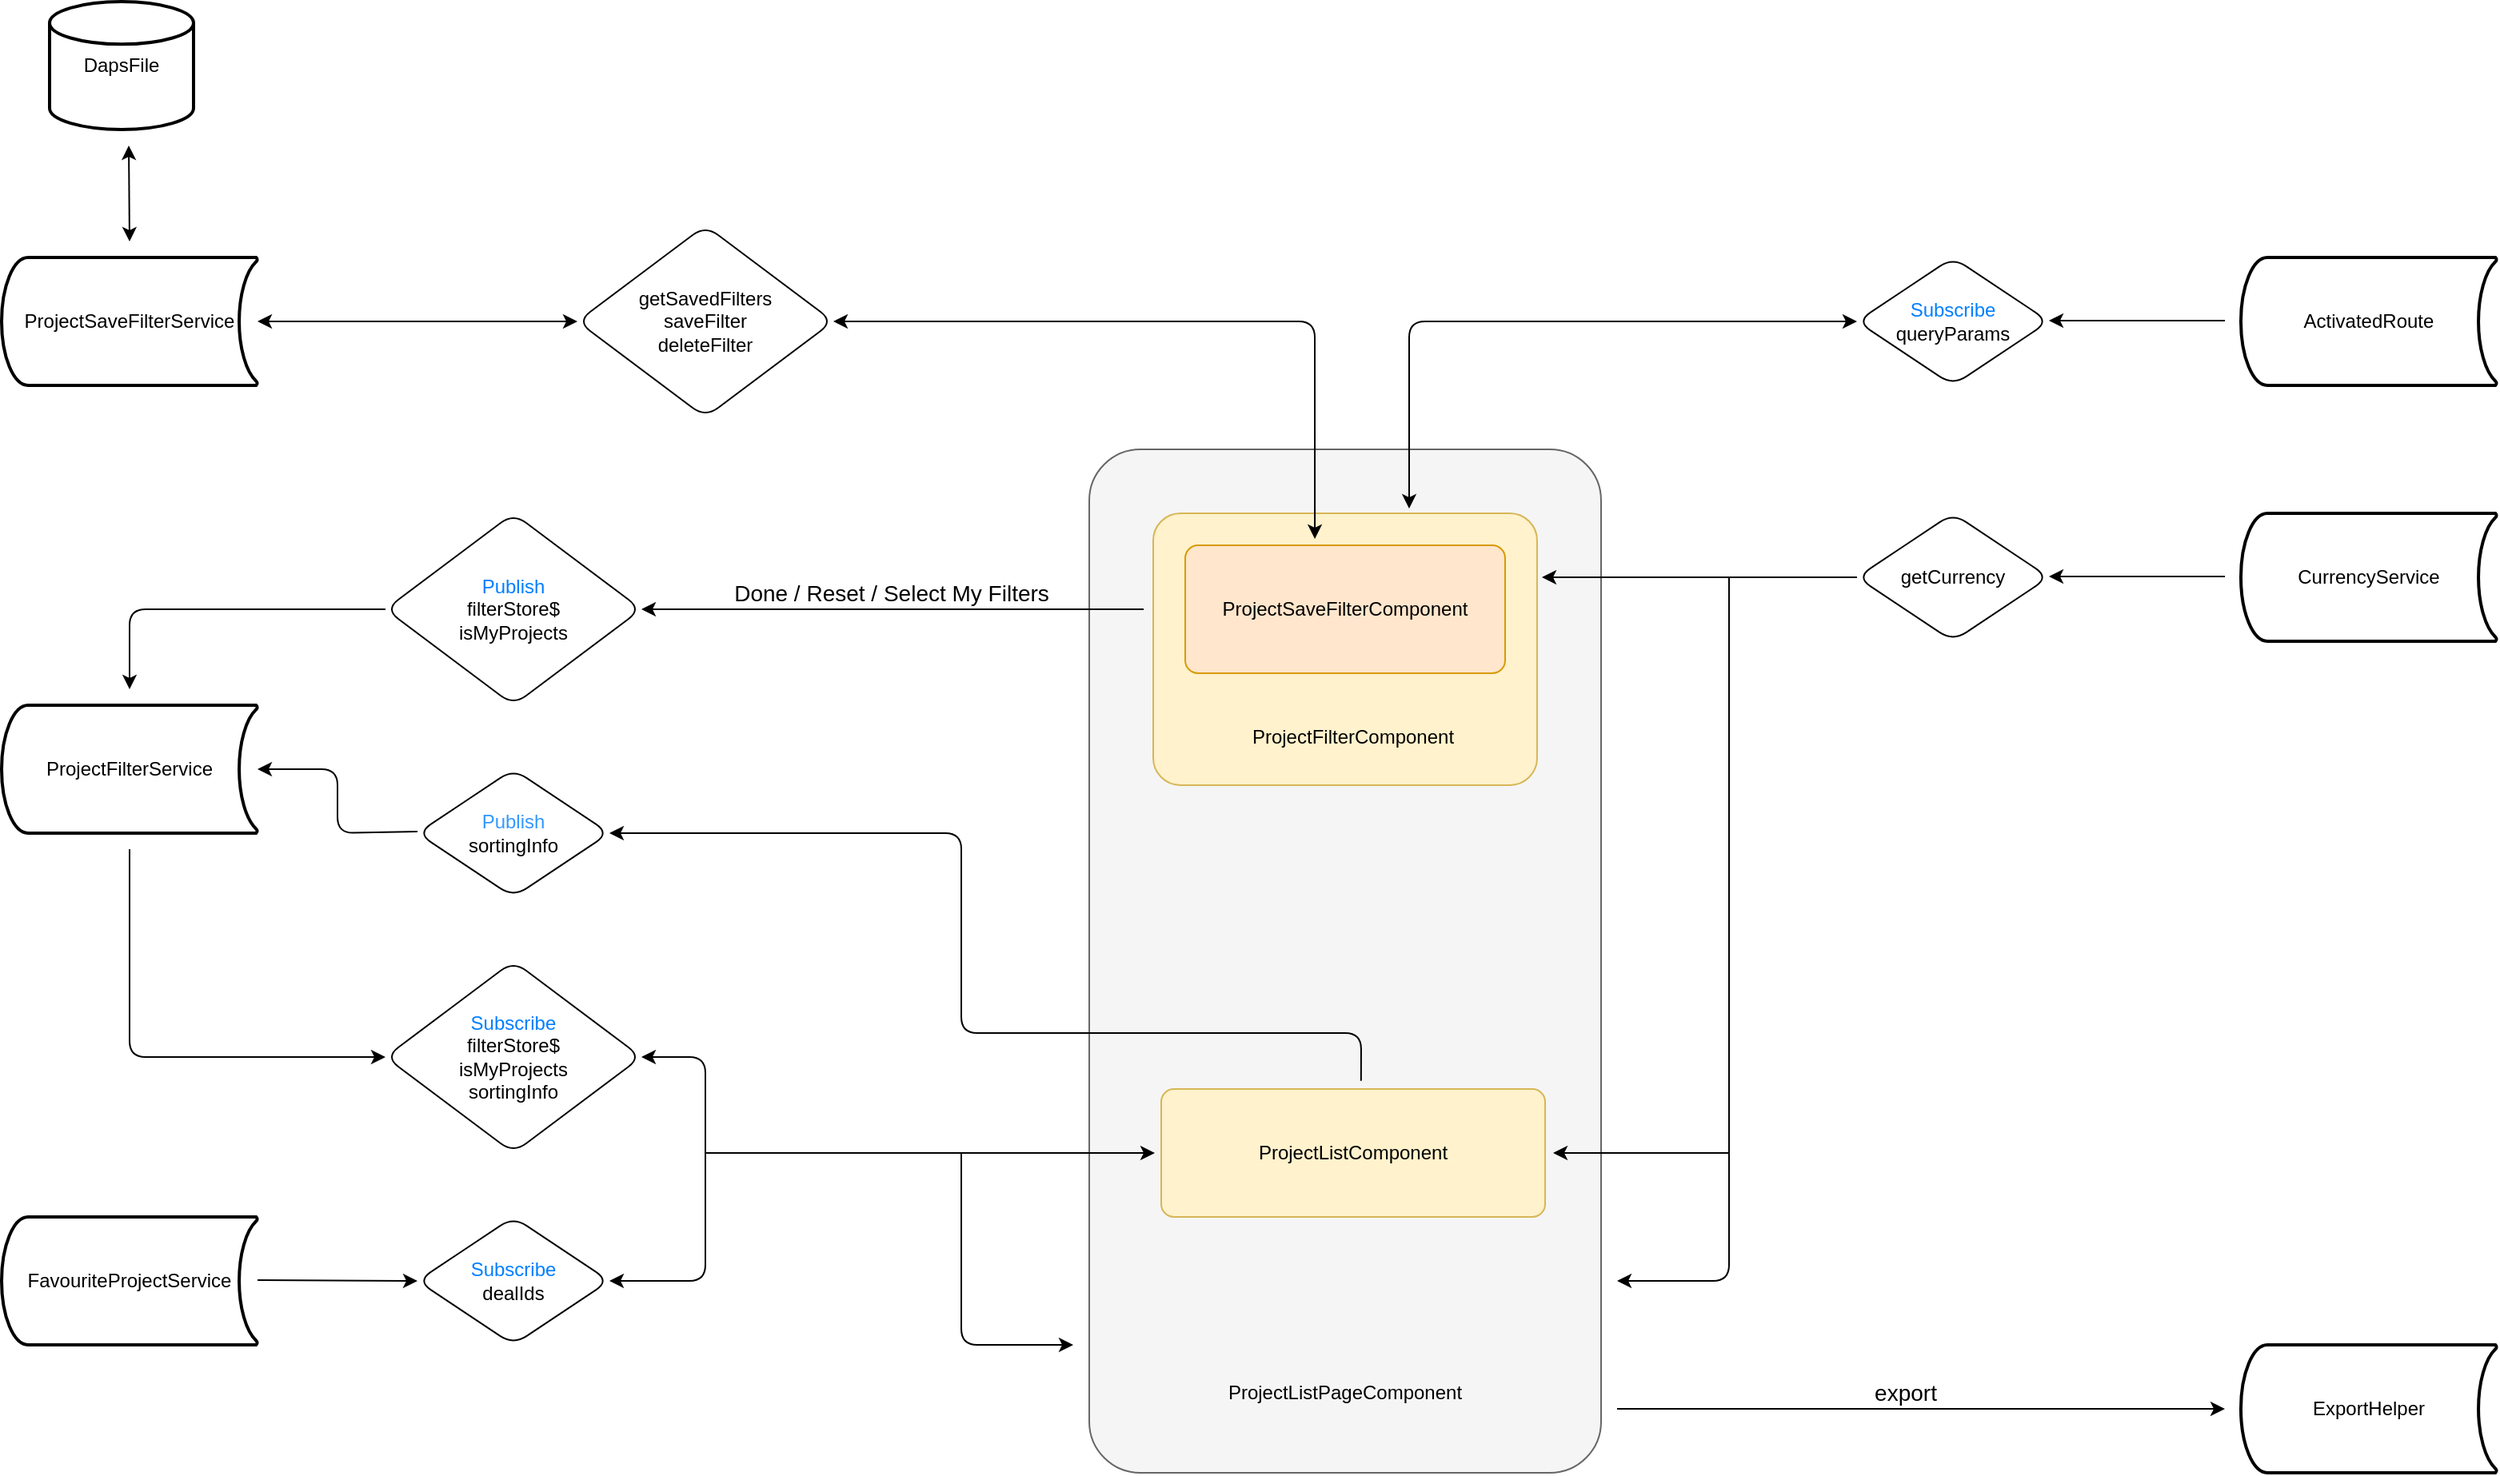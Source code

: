 <mxfile version="20.3.2" type="github">
  <diagram id="SKNd3EIdWUoYjQNpWwd_" name="Page-1">
    <mxGraphModel dx="1422" dy="737" grid="1" gridSize="10" guides="1" tooltips="1" connect="1" arrows="1" fold="1" page="1" pageScale="1" pageWidth="2339" pageHeight="3300" background="none" math="0" shadow="0">
      <root>
        <mxCell id="0" />
        <mxCell id="1" parent="0" />
        <mxCell id="kuPXHheHs1qFwVD4z0sM-7" value="&lt;p style=&quot;line-height: 1;&quot;&gt;&lt;br&gt;&lt;/p&gt;" style="rounded=1;arcSize=10;html=1;align=center;whiteSpace=wrap;fillStyle=auto;glass=0;fillColor=#f5f5f5;strokeColor=#666666;fontColor=#333333;" parent="1" vertex="1">
          <mxGeometry x="800" y="320" width="320" height="640" as="geometry" />
        </mxCell>
        <mxCell id="kuPXHheHs1qFwVD4z0sM-14" value="&lt;font color=&quot;#007fff&quot;&gt;Subscribe&lt;/font&gt;&lt;br&gt;filterStore$&lt;br&gt;isMyProjects&lt;br&gt;sortingInfo" style="shape=rhombus;perimeter=rhombusPerimeter;whiteSpace=wrap;html=1;align=center;rounded=1;" parent="1" vertex="1">
          <mxGeometry x="360" y="640" width="160" height="120" as="geometry" />
        </mxCell>
        <mxCell id="kuPXHheHs1qFwVD4z0sM-16" value="&lt;font color=&quot;#007fff&quot;&gt;Subscribe&lt;/font&gt;&lt;br&gt;queryParams" style="shape=rhombus;perimeter=rhombusPerimeter;whiteSpace=wrap;html=1;align=center;rounded=1;" parent="1" vertex="1">
          <mxGeometry x="1280" y="200" width="120" height="80" as="geometry" />
        </mxCell>
        <mxCell id="88GkFY1QWdadN0h81eSF-1" value="ProjectListPageComponent" style="text;html=1;strokeColor=none;fillColor=none;align=center;verticalAlign=middle;whiteSpace=wrap;rounded=1;glass=0;fillStyle=auto;" vertex="1" parent="1">
          <mxGeometry x="880" y="890" width="160" height="40" as="geometry" />
        </mxCell>
        <mxCell id="kuPXHheHs1qFwVD4z0sM-4" value="" style="rounded=1;arcSize=10;whiteSpace=wrap;html=1;align=center;fillColor=#fff2cc;strokeColor=#d6b656;" parent="1" vertex="1">
          <mxGeometry x="840" y="360" width="240" height="170" as="geometry" />
        </mxCell>
        <mxCell id="88GkFY1QWdadN0h81eSF-2" value="ProjectFilterComponent" style="text;html=1;strokeColor=none;fillColor=none;align=center;verticalAlign=middle;whiteSpace=wrap;rounded=1;glass=0;fillStyle=auto;" vertex="1" parent="1">
          <mxGeometry x="885" y="480" width="160" height="40" as="geometry" />
        </mxCell>
        <mxCell id="kuPXHheHs1qFwVD4z0sM-5" value="ProjectListComponent" style="rounded=1;arcSize=10;whiteSpace=wrap;html=1;align=center;fillColor=#fff2cc;strokeColor=#d6b656;" parent="1" vertex="1">
          <mxGeometry x="845" y="720" width="240" height="80" as="geometry" />
        </mxCell>
        <mxCell id="88GkFY1QWdadN0h81eSF-3" value="ProjectSaveFilterComponent" style="rounded=1;arcSize=10;whiteSpace=wrap;html=1;align=center;fillColor=#ffe6cc;strokeColor=#d79b00;" vertex="1" parent="1">
          <mxGeometry x="860" y="380" width="200" height="80" as="geometry" />
        </mxCell>
        <mxCell id="88GkFY1QWdadN0h81eSF-17" value="ActivatedRoute" style="strokeWidth=2;html=1;shape=mxgraph.flowchart.stored_data;whiteSpace=wrap;glass=0;fillStyle=auto;strokeColor=default;fillColor=none;gradientColor=none;rounded=1;" vertex="1" parent="1">
          <mxGeometry x="1520" y="200" width="160" height="80" as="geometry" />
        </mxCell>
        <mxCell id="88GkFY1QWdadN0h81eSF-19" value="ProjectSaveFilterService" style="strokeWidth=2;html=1;shape=mxgraph.flowchart.stored_data;whiteSpace=wrap;glass=0;fillStyle=auto;strokeColor=default;fillColor=none;gradientColor=none;rounded=1;" vertex="1" parent="1">
          <mxGeometry x="120" y="200" width="160" height="80" as="geometry" />
        </mxCell>
        <mxCell id="88GkFY1QWdadN0h81eSF-20" value="CurrencyService" style="strokeWidth=2;html=1;shape=mxgraph.flowchart.stored_data;whiteSpace=wrap;glass=0;fillStyle=auto;strokeColor=default;fillColor=none;gradientColor=none;rounded=1;" vertex="1" parent="1">
          <mxGeometry x="1520" y="360" width="160" height="80" as="geometry" />
        </mxCell>
        <mxCell id="88GkFY1QWdadN0h81eSF-22" value="ProjectFilterService" style="strokeWidth=2;html=1;shape=mxgraph.flowchart.stored_data;whiteSpace=wrap;glass=0;fillStyle=auto;strokeColor=default;fillColor=none;gradientColor=none;rounded=1;" vertex="1" parent="1">
          <mxGeometry x="120" y="480" width="160" height="80" as="geometry" />
        </mxCell>
        <mxCell id="88GkFY1QWdadN0h81eSF-25" value="getCurrency" style="shape=rhombus;perimeter=rhombusPerimeter;whiteSpace=wrap;html=1;align=center;rounded=1;" vertex="1" parent="1">
          <mxGeometry x="1280" y="360" width="120" height="80" as="geometry" />
        </mxCell>
        <mxCell id="88GkFY1QWdadN0h81eSF-30" value="&lt;font color=&quot;#007fff&quot;&gt;Publish&lt;/font&gt;&lt;br&gt;filterStore$&lt;br&gt;isMyProjects" style="shape=rhombus;perimeter=rhombusPerimeter;whiteSpace=wrap;html=1;align=center;rounded=1;" vertex="1" parent="1">
          <mxGeometry x="360" y="360" width="160" height="120" as="geometry" />
        </mxCell>
        <mxCell id="88GkFY1QWdadN0h81eSF-31" value="&lt;div&gt;getSavedFilters&lt;/div&gt;&lt;div&gt;saveFilter&lt;/div&gt;&lt;div&gt;deleteFilter&lt;/div&gt;" style="shape=rhombus;perimeter=rhombusPerimeter;whiteSpace=wrap;html=1;align=center;rounded=1;" vertex="1" parent="1">
          <mxGeometry x="480" y="180" width="160" height="120" as="geometry" />
        </mxCell>
        <mxCell id="88GkFY1QWdadN0h81eSF-32" value="&lt;font color=&quot;#3399ff&quot;&gt;Publish&lt;/font&gt;&lt;br&gt;sortingInfo" style="shape=rhombus;perimeter=rhombusPerimeter;whiteSpace=wrap;html=1;align=center;rounded=1;" vertex="1" parent="1">
          <mxGeometry x="380" y="520" width="120" height="80" as="geometry" />
        </mxCell>
        <mxCell id="88GkFY1QWdadN0h81eSF-34" value="DapsFile" style="strokeWidth=2;html=1;shape=mxgraph.flowchart.database;whiteSpace=wrap;glass=0;fillStyle=auto;strokeColor=default;fillColor=none;gradientColor=none;rounded=1;" vertex="1" parent="1">
          <mxGeometry x="150" y="40" width="90" height="80" as="geometry" />
        </mxCell>
        <mxCell id="88GkFY1QWdadN0h81eSF-35" value="ExportHelper" style="strokeWidth=2;html=1;shape=mxgraph.flowchart.stored_data;whiteSpace=wrap;glass=0;fillStyle=auto;strokeColor=default;fillColor=none;gradientColor=none;rounded=1;" vertex="1" parent="1">
          <mxGeometry x="1520" y="880" width="160" height="80" as="geometry" />
        </mxCell>
        <mxCell id="88GkFY1QWdadN0h81eSF-36" value="FavouriteProjectService" style="strokeWidth=2;html=1;shape=mxgraph.flowchart.stored_data;whiteSpace=wrap;glass=0;fillStyle=auto;strokeColor=default;fillColor=none;gradientColor=none;rounded=1;" vertex="1" parent="1">
          <mxGeometry x="120" y="800" width="160" height="80" as="geometry" />
        </mxCell>
        <mxCell id="88GkFY1QWdadN0h81eSF-37" value="&lt;font color=&quot;#007fff&quot;&gt;Subscribe&lt;/font&gt;&lt;br&gt;dealIds" style="shape=rhombus;perimeter=rhombusPerimeter;whiteSpace=wrap;html=1;align=center;rounded=1;" vertex="1" parent="1">
          <mxGeometry x="380" y="800" width="120" height="80" as="geometry" />
        </mxCell>
        <mxCell id="88GkFY1QWdadN0h81eSF-38" value="" style="endArrow=classic;startArrow=classic;html=1;rounded=1;strokeColor=default;fontColor=#3399FF;" edge="1" parent="1">
          <mxGeometry width="50" height="50" relative="1" as="geometry">
            <mxPoint x="200" y="190" as="sourcePoint" />
            <mxPoint x="199.5" y="130" as="targetPoint" />
          </mxGeometry>
        </mxCell>
        <mxCell id="88GkFY1QWdadN0h81eSF-39" value="" style="endArrow=classic;startArrow=classic;html=1;rounded=1;strokeColor=default;fontColor=#3399FF;" edge="1" parent="1">
          <mxGeometry width="50" height="50" relative="1" as="geometry">
            <mxPoint x="280" y="240" as="sourcePoint" />
            <mxPoint x="480" y="240" as="targetPoint" />
          </mxGeometry>
        </mxCell>
        <mxCell id="88GkFY1QWdadN0h81eSF-40" value="" style="endArrow=classic;startArrow=classic;html=1;rounded=1;strokeColor=default;fontColor=#3399FF;entryX=0.359;entryY=0.02;entryDx=0;entryDy=0;entryPerimeter=0;" edge="1" parent="1">
          <mxGeometry width="50" height="50" relative="1" as="geometry">
            <mxPoint x="640" y="240" as="sourcePoint" />
            <mxPoint x="941.03" y="376" as="targetPoint" />
            <Array as="points">
              <mxPoint x="941" y="240" />
            </Array>
          </mxGeometry>
        </mxCell>
        <mxCell id="88GkFY1QWdadN0h81eSF-41" value="" style="endArrow=classic;html=1;rounded=1;strokeColor=default;fontColor=#3399FF;" edge="1" parent="1">
          <mxGeometry width="50" height="50" relative="1" as="geometry">
            <mxPoint x="834" y="420" as="sourcePoint" />
            <mxPoint x="520" y="420" as="targetPoint" />
          </mxGeometry>
        </mxCell>
        <mxCell id="88GkFY1QWdadN0h81eSF-54" value="Done / Reset / Select My Filters" style="edgeLabel;html=1;align=center;verticalAlign=middle;resizable=0;points=[];fontSize=14;rounded=1;" vertex="1" connectable="0" parent="88GkFY1QWdadN0h81eSF-41">
          <mxGeometry x="0.096" y="3" relative="1" as="geometry">
            <mxPoint x="14" y="-13" as="offset" />
          </mxGeometry>
        </mxCell>
        <mxCell id="88GkFY1QWdadN0h81eSF-42" value="" style="endArrow=classic;html=1;rounded=1;strokeColor=default;fontColor=#3399FF;exitX=0.531;exitY=0.513;exitDx=0;exitDy=0;exitPerimeter=0;" edge="1" parent="1">
          <mxGeometry width="50" height="50" relative="1" as="geometry">
            <mxPoint x="969.92" y="714.88" as="sourcePoint" />
            <mxPoint x="500" y="560" as="targetPoint" />
            <Array as="points">
              <mxPoint x="970" y="685" />
              <mxPoint x="720" y="685" />
              <mxPoint x="720" y="560" />
            </Array>
          </mxGeometry>
        </mxCell>
        <mxCell id="88GkFY1QWdadN0h81eSF-45" value="" style="endArrow=classic;html=1;rounded=1;fontSize=11;startSize=6;endSize=6;" edge="1" parent="1">
          <mxGeometry width="50" height="50" relative="1" as="geometry">
            <mxPoint x="360" y="420" as="sourcePoint" />
            <mxPoint x="200" y="470" as="targetPoint" />
            <Array as="points">
              <mxPoint x="200" y="420" />
            </Array>
          </mxGeometry>
        </mxCell>
        <mxCell id="88GkFY1QWdadN0h81eSF-46" value="" style="endArrow=classic;html=1;rounded=1;fontSize=11;startSize=6;endSize=6;" edge="1" parent="1">
          <mxGeometry width="50" height="50" relative="1" as="geometry">
            <mxPoint x="380" y="559" as="sourcePoint" />
            <mxPoint x="280" y="520" as="targetPoint" />
            <Array as="points">
              <mxPoint x="330" y="560" />
              <mxPoint x="330" y="520" />
            </Array>
          </mxGeometry>
        </mxCell>
        <mxCell id="88GkFY1QWdadN0h81eSF-47" value="" style="endArrow=classic;html=1;rounded=1;fontSize=11;startSize=6;endSize=6;" edge="1" parent="1">
          <mxGeometry width="50" height="50" relative="1" as="geometry">
            <mxPoint x="200" y="570" as="sourcePoint" />
            <mxPoint x="360" y="700" as="targetPoint" />
            <Array as="points">
              <mxPoint x="200" y="700" />
            </Array>
          </mxGeometry>
        </mxCell>
        <mxCell id="88GkFY1QWdadN0h81eSF-48" value="" style="endArrow=classic;html=1;rounded=1;fontSize=11;startSize=6;endSize=6;entryX=0;entryY=0.5;entryDx=0;entryDy=0;" edge="1" parent="1" target="88GkFY1QWdadN0h81eSF-37">
          <mxGeometry width="50" height="50" relative="1" as="geometry">
            <mxPoint x="280" y="839.5" as="sourcePoint" />
            <mxPoint x="350" y="839.5" as="targetPoint" />
          </mxGeometry>
        </mxCell>
        <mxCell id="88GkFY1QWdadN0h81eSF-49" value="" style="endArrow=classic;html=1;rounded=1;fontSize=11;startSize=6;endSize=6;targetPerimeterSpacing=6;sourcePerimeterSpacing=6;startArrow=none;startFill=0;jumpStyle=none;sketch=0;" edge="1" parent="1">
          <mxGeometry width="50" height="50" relative="1" as="geometry">
            <mxPoint x="560" y="760" as="sourcePoint" />
            <mxPoint x="841" y="760" as="targetPoint" />
            <Array as="points">
              <mxPoint x="643" y="760" />
            </Array>
          </mxGeometry>
        </mxCell>
        <mxCell id="88GkFY1QWdadN0h81eSF-50" value="" style="endArrow=classic;html=1;rounded=1;fontSize=11;startSize=6;endSize=6;" edge="1" parent="1">
          <mxGeometry width="50" height="50" relative="1" as="geometry">
            <mxPoint x="720" y="760" as="sourcePoint" />
            <mxPoint x="790" y="880" as="targetPoint" />
            <Array as="points">
              <mxPoint x="720" y="880" />
            </Array>
          </mxGeometry>
        </mxCell>
        <mxCell id="88GkFY1QWdadN0h81eSF-52" value="" style="endArrow=classic;startArrow=classic;html=1;rounded=1;sketch=0;fontSize=11;startSize=6;endSize=6;sourcePerimeterSpacing=6;targetPerimeterSpacing=6;jumpStyle=none;exitX=1;exitY=0.5;exitDx=0;exitDy=0;entryX=1;entryY=0.5;entryDx=0;entryDy=0;" edge="1" parent="1" source="88GkFY1QWdadN0h81eSF-37" target="kuPXHheHs1qFwVD4z0sM-14">
          <mxGeometry width="50" height="50" relative="1" as="geometry">
            <mxPoint x="690" y="800" as="sourcePoint" />
            <mxPoint x="740" y="750" as="targetPoint" />
            <Array as="points">
              <mxPoint x="560" y="840" />
              <mxPoint x="560" y="760" />
              <mxPoint x="560" y="700" />
            </Array>
          </mxGeometry>
        </mxCell>
        <mxCell id="88GkFY1QWdadN0h81eSF-56" value="" style="endArrow=classic;html=1;rounded=1;sketch=0;fontSize=14;fontColor=#3399FF;startSize=6;endSize=6;sourcePerimeterSpacing=6;targetPerimeterSpacing=6;jumpStyle=none;" edge="1" parent="1">
          <mxGeometry width="50" height="50" relative="1" as="geometry">
            <mxPoint x="1510" y="239.5" as="sourcePoint" />
            <mxPoint x="1400" y="239.5" as="targetPoint" />
          </mxGeometry>
        </mxCell>
        <mxCell id="88GkFY1QWdadN0h81eSF-57" value="" style="endArrow=classic;html=1;rounded=1;sketch=0;fontSize=14;fontColor=#3399FF;startSize=6;endSize=6;sourcePerimeterSpacing=6;targetPerimeterSpacing=6;jumpStyle=none;startArrow=classic;startFill=1;exitX=0;exitY=0.5;exitDx=0;exitDy=0;" edge="1" parent="1" source="kuPXHheHs1qFwVD4z0sM-16">
          <mxGeometry width="50" height="50" relative="1" as="geometry">
            <mxPoint x="1280" y="316.5" as="sourcePoint" />
            <mxPoint x="1000" y="357" as="targetPoint" />
            <Array as="points">
              <mxPoint x="1000" y="240" />
            </Array>
          </mxGeometry>
        </mxCell>
        <mxCell id="88GkFY1QWdadN0h81eSF-58" value="" style="endArrow=classic;html=1;rounded=1;sketch=0;fontSize=14;fontColor=#3399FF;startSize=6;endSize=6;sourcePerimeterSpacing=6;targetPerimeterSpacing=6;jumpStyle=none;" edge="1" parent="1">
          <mxGeometry width="50" height="50" relative="1" as="geometry">
            <mxPoint x="1510" y="399.5" as="sourcePoint" />
            <mxPoint x="1400" y="399.5" as="targetPoint" />
          </mxGeometry>
        </mxCell>
        <mxCell id="88GkFY1QWdadN0h81eSF-59" value="" style="endArrow=classic;html=1;rounded=1;sketch=0;fontSize=14;fontColor=#3399FF;startSize=6;endSize=6;sourcePerimeterSpacing=6;targetPerimeterSpacing=6;jumpStyle=none;exitX=0;exitY=0.5;exitDx=0;exitDy=0;" edge="1" parent="1" source="88GkFY1QWdadN0h81eSF-25">
          <mxGeometry width="50" height="50" relative="1" as="geometry">
            <mxPoint x="1233" y="399.5" as="sourcePoint" />
            <mxPoint x="1083" y="400" as="targetPoint" />
          </mxGeometry>
        </mxCell>
        <mxCell id="88GkFY1QWdadN0h81eSF-60" value="" style="endArrow=classic;html=1;rounded=1;sketch=0;fontSize=14;fontColor=#3399FF;startSize=6;endSize=6;sourcePerimeterSpacing=6;targetPerimeterSpacing=6;jumpStyle=none;" edge="1" parent="1">
          <mxGeometry width="50" height="50" relative="1" as="geometry">
            <mxPoint x="1200" y="400" as="sourcePoint" />
            <mxPoint x="1130" y="840" as="targetPoint" />
            <Array as="points">
              <mxPoint x="1200" y="840" />
            </Array>
          </mxGeometry>
        </mxCell>
        <mxCell id="88GkFY1QWdadN0h81eSF-61" value="" style="endArrow=classic;html=1;rounded=1;sketch=0;fontSize=14;fontColor=#3399FF;startSize=6;endSize=6;sourcePerimeterSpacing=6;targetPerimeterSpacing=6;jumpStyle=none;" edge="1" parent="1">
          <mxGeometry width="50" height="50" relative="1" as="geometry">
            <mxPoint x="1200" y="760" as="sourcePoint" />
            <mxPoint x="1090" y="760" as="targetPoint" />
            <Array as="points">
              <mxPoint x="1160" y="760" />
            </Array>
          </mxGeometry>
        </mxCell>
        <mxCell id="88GkFY1QWdadN0h81eSF-62" value="" style="endArrow=classic;html=1;rounded=1;sketch=0;fontSize=14;fontColor=#3399FF;startSize=6;endSize=6;sourcePerimeterSpacing=6;targetPerimeterSpacing=6;jumpStyle=none;" edge="1" parent="1">
          <mxGeometry width="50" height="50" relative="1" as="geometry">
            <mxPoint x="1130" y="920" as="sourcePoint" />
            <mxPoint x="1510" y="920" as="targetPoint" />
          </mxGeometry>
        </mxCell>
        <mxCell id="88GkFY1QWdadN0h81eSF-63" value="export" style="text;html=1;align=center;verticalAlign=middle;resizable=0;points=[];autosize=1;strokeColor=none;fillColor=none;fontSize=14;fontColor=#000000;rounded=1;" vertex="1" parent="1">
          <mxGeometry x="1280" y="895" width="60" height="30" as="geometry" />
        </mxCell>
      </root>
    </mxGraphModel>
  </diagram>
</mxfile>
